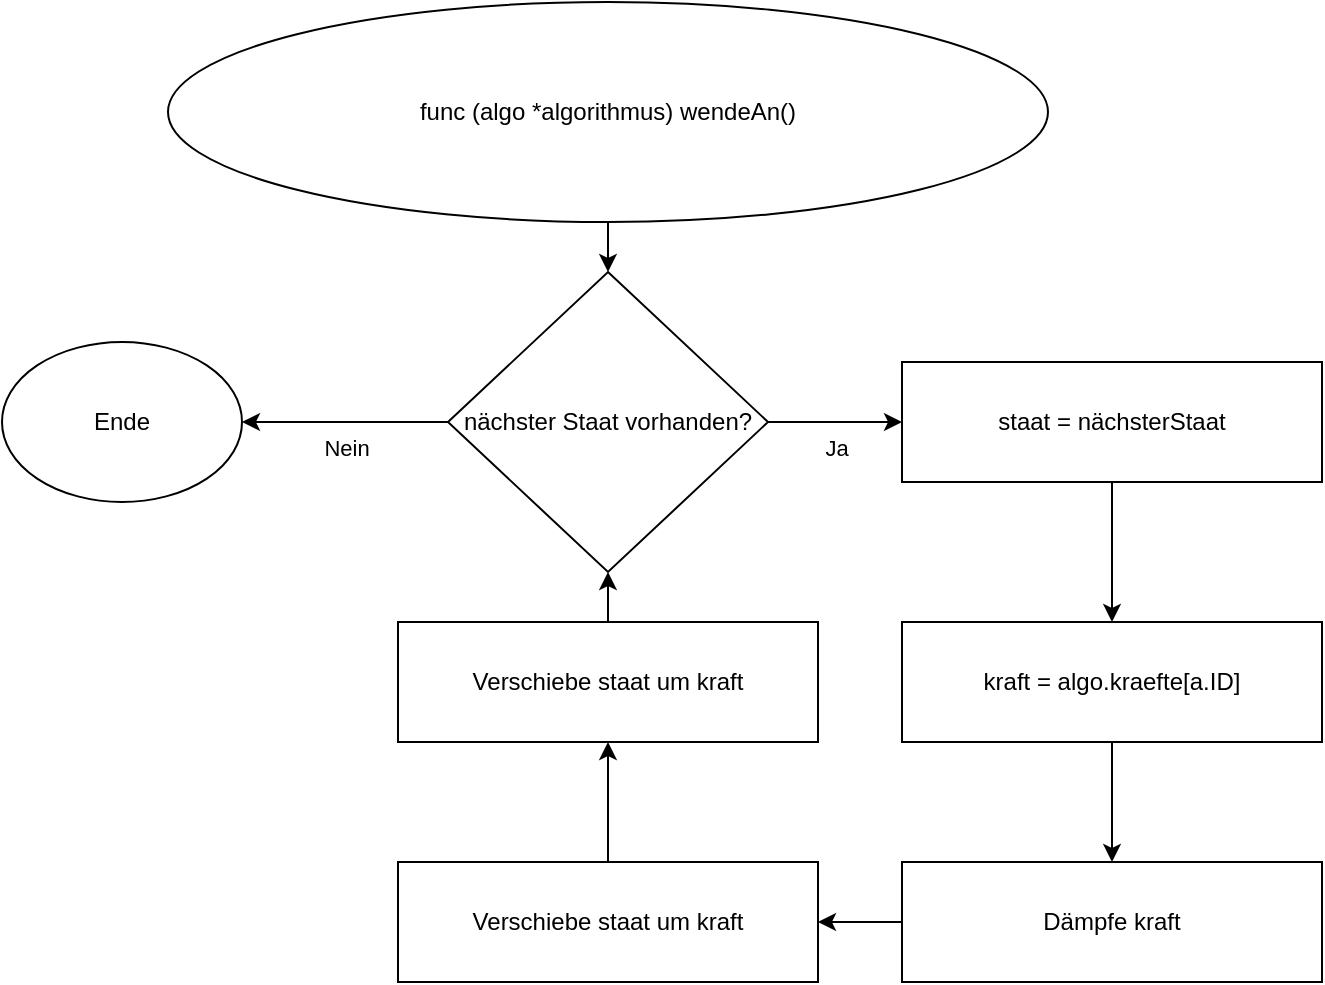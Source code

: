 <mxfile version="10.6.8" type="device"><diagram id="uYYGHYWfVp4YYGgpGZn8" name="Page-1"><mxGraphModel dx="1394" dy="805" grid="1" gridSize="10" guides="1" tooltips="1" connect="1" arrows="1" fold="1" page="1" pageScale="1" pageWidth="827" pageHeight="1169" math="0" shadow="0"><root><mxCell id="0"/><mxCell id="1" parent="0"/><mxCell id="9sJCyhTNulauZbkG7WmW-4" value="" style="edgeStyle=orthogonalEdgeStyle;rounded=0;orthogonalLoop=1;jettySize=auto;html=1;" edge="1" parent="1" source="9sJCyhTNulauZbkG7WmW-1" target="9sJCyhTNulauZbkG7WmW-3"><mxGeometry relative="1" as="geometry"/></mxCell><mxCell id="9sJCyhTNulauZbkG7WmW-1" value="func (algo *algorithmus) wendeAn()" style="ellipse;whiteSpace=wrap;html=1;" vertex="1" parent="1"><mxGeometry x="193" y="20" width="440" height="110" as="geometry"/></mxCell><mxCell id="9sJCyhTNulauZbkG7WmW-11" value="" style="edgeStyle=orthogonalEdgeStyle;rounded=0;orthogonalLoop=1;jettySize=auto;html=1;" edge="1" parent="1" source="9sJCyhTNulauZbkG7WmW-2" target="9sJCyhTNulauZbkG7WmW-6"><mxGeometry relative="1" as="geometry"/></mxCell><mxCell id="9sJCyhTNulauZbkG7WmW-2" value="staat = nächsterStaat" style="rounded=0;whiteSpace=wrap;html=1;" vertex="1" parent="1"><mxGeometry x="560" y="200" width="210" height="60" as="geometry"/></mxCell><mxCell id="9sJCyhTNulauZbkG7WmW-5" value="Ja" style="edgeStyle=orthogonalEdgeStyle;rounded=0;orthogonalLoop=1;jettySize=auto;html=1;verticalAlign=top;" edge="1" parent="1" source="9sJCyhTNulauZbkG7WmW-3" target="9sJCyhTNulauZbkG7WmW-2"><mxGeometry relative="1" as="geometry"/></mxCell><mxCell id="9sJCyhTNulauZbkG7WmW-17" value="&lt;div&gt;Nein&lt;/div&gt;" style="edgeStyle=orthogonalEdgeStyle;rounded=0;orthogonalLoop=1;jettySize=auto;html=1;verticalAlign=top;entryX=1;entryY=0.5;entryDx=0;entryDy=0;" edge="1" parent="1" source="9sJCyhTNulauZbkG7WmW-3" target="9sJCyhTNulauZbkG7WmW-15"><mxGeometry relative="1" as="geometry"><mxPoint x="253" y="230" as="targetPoint"/></mxGeometry></mxCell><mxCell id="9sJCyhTNulauZbkG7WmW-3" value="nächster Staat vorhanden?" style="rhombus;whiteSpace=wrap;html=1;" vertex="1" parent="1"><mxGeometry x="333" y="155" width="160" height="150" as="geometry"/></mxCell><mxCell id="9sJCyhTNulauZbkG7WmW-12" value="" style="edgeStyle=orthogonalEdgeStyle;rounded=0;orthogonalLoop=1;jettySize=auto;html=1;" edge="1" parent="1" source="9sJCyhTNulauZbkG7WmW-6" target="9sJCyhTNulauZbkG7WmW-7"><mxGeometry relative="1" as="geometry"/></mxCell><mxCell id="9sJCyhTNulauZbkG7WmW-6" value="kraft = algo.kraefte[a.ID]" style="rounded=0;whiteSpace=wrap;html=1;" vertex="1" parent="1"><mxGeometry x="560" y="330" width="210" height="60" as="geometry"/></mxCell><mxCell id="9sJCyhTNulauZbkG7WmW-13" value="" style="edgeStyle=orthogonalEdgeStyle;rounded=0;orthogonalLoop=1;jettySize=auto;html=1;" edge="1" parent="1" source="9sJCyhTNulauZbkG7WmW-7" target="9sJCyhTNulauZbkG7WmW-8"><mxGeometry relative="1" as="geometry"/></mxCell><mxCell id="9sJCyhTNulauZbkG7WmW-7" value="Dämpfe kraft" style="rounded=0;whiteSpace=wrap;html=1;" vertex="1" parent="1"><mxGeometry x="560" y="450" width="210" height="60" as="geometry"/></mxCell><mxCell id="9sJCyhTNulauZbkG7WmW-10" value="" style="edgeStyle=orthogonalEdgeStyle;rounded=0;orthogonalLoop=1;jettySize=auto;html=1;" edge="1" parent="1" source="9sJCyhTNulauZbkG7WmW-8" target="9sJCyhTNulauZbkG7WmW-9"><mxGeometry relative="1" as="geometry"/></mxCell><mxCell id="9sJCyhTNulauZbkG7WmW-8" value="Verschiebe staat um kraft" style="rounded=0;whiteSpace=wrap;html=1;" vertex="1" parent="1"><mxGeometry x="308" y="450" width="210" height="60" as="geometry"/></mxCell><mxCell id="9sJCyhTNulauZbkG7WmW-14" value="" style="edgeStyle=orthogonalEdgeStyle;rounded=0;orthogonalLoop=1;jettySize=auto;html=1;" edge="1" parent="1" source="9sJCyhTNulauZbkG7WmW-9" target="9sJCyhTNulauZbkG7WmW-3"><mxGeometry relative="1" as="geometry"/></mxCell><mxCell id="9sJCyhTNulauZbkG7WmW-9" value="Verschiebe staat um kraft" style="rounded=0;whiteSpace=wrap;html=1;" vertex="1" parent="1"><mxGeometry x="308" y="330" width="210" height="60" as="geometry"/></mxCell><mxCell id="9sJCyhTNulauZbkG7WmW-15" value="Ende" style="ellipse;whiteSpace=wrap;html=1;" vertex="1" parent="1"><mxGeometry x="110" y="190" width="120" height="80" as="geometry"/></mxCell></root></mxGraphModel></diagram></mxfile>